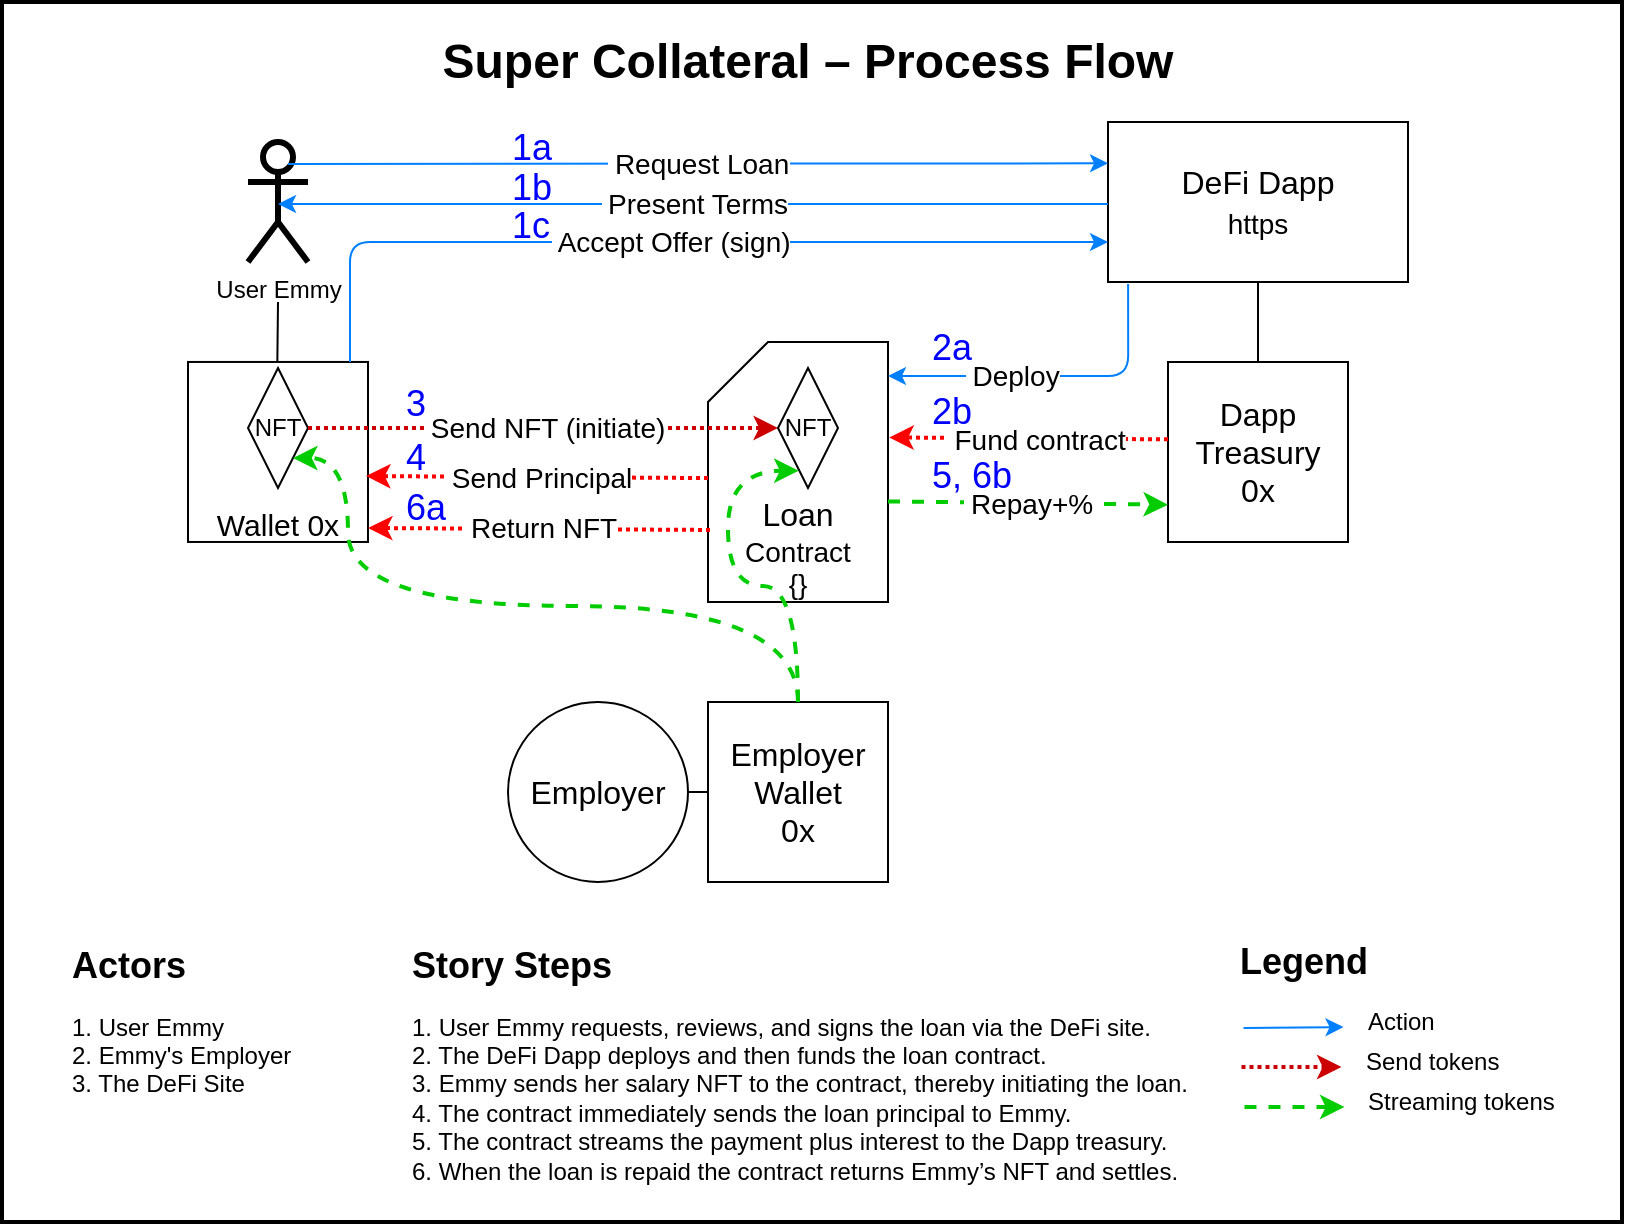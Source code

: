 <mxfile version="15.3.7" type="device"><diagram id="ve8YKfI9AwYKyib_E6ow" name="Page-1"><mxGraphModel dx="948" dy="611" grid="1" gridSize="10" guides="1" tooltips="1" connect="1" arrows="1" fold="1" page="1" pageScale="1" pageWidth="827" pageHeight="1169" math="0" shadow="0"><root><mxCell id="0"/><mxCell id="1" parent="0"/><mxCell id="_zmMKVioukvtAmdXN5hu-1" value="" style="rounded=0;whiteSpace=wrap;html=1;strokeWidth=2;fillColor=none;strokeColor=default;" parent="1" vertex="1"><mxGeometry x="17" y="170" width="810" height="610" as="geometry"/></mxCell><mxCell id="_zmMKVioukvtAmdXN5hu-16" value="&lt;div style=&quot;font-size: 18px&quot; align=&quot;left&quot;&gt;&lt;font style=&quot;font-size: 18px&quot; color=&quot;#0000FF&quot;&gt;1a&lt;/font&gt;&lt;/div&gt;" style="text;html=1;strokeColor=none;fillColor=none;align=left;verticalAlign=middle;whiteSpace=wrap;rounded=0;" parent="1" vertex="1"><mxGeometry x="270" y="233" width="20" height="20" as="geometry"/></mxCell><mxCell id="_zmMKVioukvtAmdXN5hu-19" value="&lt;font style=&quot;font-size: 16px&quot;&gt;Employer&lt;/font&gt;" style="ellipse;whiteSpace=wrap;html=1;aspect=fixed;" parent="1" vertex="1"><mxGeometry x="270" y="520" width="90" height="90" as="geometry"/></mxCell><mxCell id="93uGMBe0k2fmaU-Ir0mu-10" style="edgeStyle=orthogonalEdgeStyle;rounded=0;orthogonalLoop=1;jettySize=auto;html=1;exitX=0.5;exitY=1;exitDx=0;exitDy=0;entryX=0.5;entryY=0;entryDx=0;entryDy=0;startArrow=none;startFill=0;endArrow=none;endFill=0;" edge="1" parent="1" source="_zmMKVioukvtAmdXN5hu-30" target="euFRSEvO4vOesDpvcWjM-9"><mxGeometry relative="1" as="geometry"/></mxCell><mxCell id="_zmMKVioukvtAmdXN5hu-30" value="&lt;font style=&quot;font-size: 16px&quot;&gt;DeFi Dapp&lt;br&gt;&lt;font style=&quot;font-size: 14px&quot;&gt;https&lt;/font&gt;&lt;/font&gt;" style="rounded=0;whiteSpace=wrap;html=1;" parent="1" vertex="1"><mxGeometry x="570" y="230" width="150" height="80" as="geometry"/></mxCell><mxCell id="_zmMKVioukvtAmdXN5hu-34" value="&lt;b&gt;&lt;font style=&quot;font-size: 18px&quot;&gt;Legend&lt;/font&gt;&lt;/b&gt;" style="text;html=1;strokeColor=none;fillColor=none;align=center;verticalAlign=middle;whiteSpace=wrap;rounded=0;" parent="1" vertex="1"><mxGeometry x="647.75" y="640" width="40" height="20" as="geometry"/></mxCell><mxCell id="_zmMKVioukvtAmdXN5hu-35" value="" style="endArrow=classic;html=1;dashed=1;strokeColor=#00CC00;strokeWidth=2;" parent="1" edge="1"><mxGeometry width="50" height="50" relative="1" as="geometry"><mxPoint x="638.25" y="722.5" as="sourcePoint"/><mxPoint x="688.25" y="722.5" as="targetPoint"/></mxGeometry></mxCell><mxCell id="_zmMKVioukvtAmdXN5hu-36" value="&lt;div align=&quot;left&quot;&gt;Streaming tokens&lt;/div&gt;" style="text;html=1;strokeColor=none;fillColor=none;align=left;verticalAlign=middle;whiteSpace=wrap;rounded=0;" parent="1" vertex="1"><mxGeometry x="698.25" y="710" width="99" height="20" as="geometry"/></mxCell><mxCell id="_zmMKVioukvtAmdXN5hu-37" value="" style="endArrow=classic;html=1;strokeColor=#007FFF;" parent="1" edge="1"><mxGeometry width="50" height="50" relative="1" as="geometry"><mxPoint x="637.75" y="683" as="sourcePoint"/><mxPoint x="687.75" y="682.5" as="targetPoint"/></mxGeometry></mxCell><mxCell id="_zmMKVioukvtAmdXN5hu-38" value="&lt;div&gt;Action&lt;/div&gt;" style="text;html=1;strokeColor=none;fillColor=none;align=left;verticalAlign=middle;whiteSpace=wrap;rounded=0;" parent="1" vertex="1"><mxGeometry x="697.75" y="670" width="40" height="20" as="geometry"/></mxCell><mxCell id="_zmMKVioukvtAmdXN5hu-40" value="" style="endArrow=classic;html=1;strokeColor=#CC0000;strokeWidth=2;dashed=1;dashPattern=1 1;" parent="1" edge="1"><mxGeometry width="50" height="50" relative="1" as="geometry"><mxPoint x="636.75" y="702.5" as="sourcePoint"/><mxPoint x="686.75" y="702.5" as="targetPoint"/></mxGeometry></mxCell><mxCell id="_zmMKVioukvtAmdXN5hu-41" value="Send tokens" style="text;html=1;strokeColor=none;fillColor=none;align=left;verticalAlign=middle;whiteSpace=wrap;rounded=0;" parent="1" vertex="1"><mxGeometry x="696.75" y="690" width="70" height="20" as="geometry"/></mxCell><mxCell id="93uGMBe0k2fmaU-Ir0mu-11" style="edgeStyle=orthogonalEdgeStyle;rounded=0;orthogonalLoop=1;jettySize=auto;html=1;entryX=0.5;entryY=0;entryDx=0;entryDy=0;startArrow=none;startFill=0;endArrow=none;endFill=0;" edge="1" parent="1"><mxGeometry relative="1" as="geometry"><mxPoint x="155" y="320" as="sourcePoint"/><mxPoint x="154.67" y="349.98" as="targetPoint"/></mxGeometry></mxCell><mxCell id="euFRSEvO4vOesDpvcWjM-1" value="&lt;div&gt;User Emmy&lt;/div&gt;" style="shape=umlActor;verticalLabelPosition=bottom;verticalAlign=top;html=1;outlineConnect=0;hachureGap=4;pointerEvents=0;strokeColor=default;strokeWidth=3;" parent="1" vertex="1"><mxGeometry x="140" y="240" width="30" height="60" as="geometry"/></mxCell><mxCell id="euFRSEvO4vOesDpvcWjM-3" value="&lt;font style=&quot;font-size: 15px&quot;&gt;&lt;br&gt;&lt;br&gt;&lt;br&gt;&lt;br&gt;Wallet 0x&lt;/font&gt;&lt;font style=&quot;font-size: 15px&quot;&gt;&lt;font style=&quot;font-size: 15px&quot;&gt;&lt;br&gt;&lt;/font&gt;&lt;/font&gt;" style="rounded=0;whiteSpace=wrap;html=1;" parent="1" vertex="1"><mxGeometry x="110" y="349.98" width="90" height="90" as="geometry"/></mxCell><mxCell id="euFRSEvO4vOesDpvcWjM-5" value="NFT" style="rhombus;whiteSpace=wrap;html=1;hachureGap=4;pointerEvents=0;strokeColor=default;strokeWidth=1;" parent="1" vertex="1"><mxGeometry x="140" y="353" width="30" height="60" as="geometry"/></mxCell><mxCell id="euFRSEvO4vOesDpvcWjM-6" value="&lt;font style=&quot;font-size: 16px&quot;&gt;&lt;br&gt;&lt;br&gt;&lt;br&gt;&lt;br&gt;Loan&lt;br&gt;&lt;/font&gt;&lt;div style=&quot;font-size: 14px&quot;&gt;&lt;font style=&quot;font-size: 14px&quot;&gt;Contract&lt;br&gt;{}&lt;/font&gt;&lt;br&gt;&lt;/div&gt;" style="shape=card;whiteSpace=wrap;html=1;hachureGap=4;pointerEvents=0;strokeColor=default;strokeWidth=1;" parent="1" vertex="1"><mxGeometry x="370" y="340" width="90" height="130" as="geometry"/></mxCell><mxCell id="euFRSEvO4vOesDpvcWjM-7" value="&lt;h1 align=&quot;center&quot;&gt;Super Collateral – Process Flow&lt;br&gt;&lt;/h1&gt;&lt;p align=&quot;center&quot;&gt;&lt;br&gt;&lt;br&gt;&lt;/p&gt;" style="text;html=1;strokeColor=none;fillColor=none;spacing=5;spacingTop=-20;whiteSpace=wrap;overflow=hidden;rounded=0;hachureGap=4;pointerEvents=0;align=center;" parent="1" vertex="1"><mxGeometry x="20" y="180" width="800" height="40" as="geometry"/></mxCell><mxCell id="euFRSEvO4vOesDpvcWjM-8" value="&amp;nbsp;&lt;font style=&quot;font-size: 14px&quot;&gt;Present Terms&lt;br&gt;&lt;/font&gt;" style="endArrow=none;html=1;strokeColor=#007FFF;exitX=0.5;exitY=0.5;exitDx=0;exitDy=0;exitPerimeter=0;startArrow=classic;startFill=1;endFill=0;" parent="1" edge="1"><mxGeometry width="50" height="50" relative="1" as="geometry"><mxPoint x="155" y="271" as="sourcePoint"/><mxPoint x="570" y="271" as="targetPoint"/></mxGeometry></mxCell><mxCell id="euFRSEvO4vOesDpvcWjM-9" value="&lt;font style=&quot;font-size: 16px&quot;&gt;&lt;font style=&quot;font-size: 16px&quot;&gt;Dapp Treasury&lt;/font&gt;&lt;br&gt;0x&lt;/font&gt;&lt;font style=&quot;font-size: 16px&quot;&gt;&lt;font style=&quot;font-size: 16px&quot;&gt;&lt;br&gt;&lt;/font&gt;&lt;/font&gt;" style="rounded=0;whiteSpace=wrap;html=1;" parent="1" vertex="1"><mxGeometry x="600" y="350" width="90" height="90" as="geometry"/></mxCell><mxCell id="euFRSEvO4vOesDpvcWjM-10" value="&amp;nbsp;&lt;font style=&quot;font-size: 14px&quot;&gt;Deploy &lt;br&gt;&lt;/font&gt;" style="endArrow=classic;html=1;strokeColor=#007FFF;exitX=0.067;exitY=1.013;exitDx=0;exitDy=0;exitPerimeter=0;edgeStyle=orthogonalEdgeStyle;" parent="1" source="_zmMKVioukvtAmdXN5hu-30" target="euFRSEvO4vOesDpvcWjM-6" edge="1"><mxGeometry x="0.255" width="50" height="50" relative="1" as="geometry"><mxPoint x="170" y="520" as="sourcePoint"/><mxPoint x="473" y="357" as="targetPoint"/><Array as="points"><mxPoint x="580" y="357"/></Array><mxPoint as="offset"/></mxGeometry></mxCell><mxCell id="euFRSEvO4vOesDpvcWjM-11" value="" style="endArrow=classic;html=1;strokeColor=#FF0000;exitX=0;exitY=0.5;exitDx=0;exitDy=0;entryX=1.007;entryY=0.367;entryDx=0;entryDy=0;entryPerimeter=0;strokeWidth=2;dashed=1;dashPattern=1 1;" parent="1" target="euFRSEvO4vOesDpvcWjM-6" edge="1"><mxGeometry width="50" height="50" relative="1" as="geometry"><mxPoint x="600" y="388.68" as="sourcePoint"/><mxPoint x="470" y="388.68" as="targetPoint"/></mxGeometry></mxCell><mxCell id="euFRSEvO4vOesDpvcWjM-12" value="&amp;nbsp;&lt;font style=&quot;font-size: 14px&quot;&gt;Fund contract &lt;br&gt;&lt;/font&gt;" style="edgeLabel;html=1;align=center;verticalAlign=middle;resizable=0;points=[];" parent="euFRSEvO4vOesDpvcWjM-11" vertex="1" connectable="0"><mxGeometry x="-0.046" y="1" relative="1" as="geometry"><mxPoint as="offset"/></mxGeometry></mxCell><mxCell id="euFRSEvO4vOesDpvcWjM-13" value="&amp;nbsp;&lt;font style=&quot;font-size: 14px&quot;&gt;Send NFT (initiate) &lt;br&gt;&lt;/font&gt;" style="endArrow=classic;html=1;strokeColor=#CC0000;strokeWidth=2;dashed=1;dashPattern=1 1;exitX=1;exitY=0.5;exitDx=0;exitDy=0;entryX=0;entryY=0.5;entryDx=0;entryDy=0;" parent="1" source="euFRSEvO4vOesDpvcWjM-5" target="euFRSEvO4vOesDpvcWjM-14" edge="1"><mxGeometry width="50" height="50" relative="1" as="geometry"><mxPoint x="257.5" y="382.5" as="sourcePoint"/><mxPoint x="340" y="384" as="targetPoint"/></mxGeometry></mxCell><mxCell id="euFRSEvO4vOesDpvcWjM-14" value="NFT" style="rhombus;whiteSpace=wrap;html=1;hachureGap=4;pointerEvents=0;strokeColor=default;strokeWidth=1;" parent="1" vertex="1"><mxGeometry x="405" y="353" width="30" height="60" as="geometry"/></mxCell><mxCell id="euFRSEvO4vOesDpvcWjM-20" value="&amp;nbsp;&lt;font style=&quot;font-size: 14px&quot;&gt;Send Principal &lt;br&gt;&lt;/font&gt;" style="endArrow=classic;html=1;strokeColor=#FF0000;exitX=0.01;exitY=0.364;exitDx=0;exitDy=0;exitPerimeter=0;entryX=1;entryY=0.357;entryDx=0;entryDy=0;entryPerimeter=0;dashed=1;dashPattern=1 1;strokeWidth=2;" parent="1" edge="1"><mxGeometry width="50" height="50" relative="1" as="geometry"><mxPoint x="370" y="408.02" as="sourcePoint"/><mxPoint x="199" y="407.04" as="targetPoint"/></mxGeometry></mxCell><mxCell id="euFRSEvO4vOesDpvcWjM-21" value="" style="endArrow=classic;html=1;dashed=1;strokeColor=#00CC00;strokeWidth=2;exitX=0.5;exitY=0;exitDx=0;exitDy=0;entryX=1;entryY=1;entryDx=0;entryDy=0;edgeStyle=orthogonalEdgeStyle;curved=1;" parent="1" source="93uGMBe0k2fmaU-Ir0mu-1" target="euFRSEvO4vOesDpvcWjM-5" edge="1"><mxGeometry width="50" height="50" relative="1" as="geometry"><mxPoint x="609" y="539.5" as="sourcePoint"/><mxPoint x="659" y="539.5" as="targetPoint"/><Array as="points"><mxPoint x="415" y="472"/><mxPoint x="190" y="472"/><mxPoint x="190" y="398"/></Array></mxGeometry></mxCell><mxCell id="euFRSEvO4vOesDpvcWjM-24" value="&amp;nbsp;&lt;font style=&quot;font-size: 14px&quot;&gt;Repay+%&lt;/font&gt;" style="endArrow=classic;html=1;dashed=1;strokeColor=#00CC00;strokeWidth=2;exitX=1;exitY=0.613;exitDx=0;exitDy=0;exitPerimeter=0;entryX=0;entryY=0.788;entryDx=0;entryDy=0;entryPerimeter=0;" parent="1" edge="1" source="euFRSEvO4vOesDpvcWjM-6"><mxGeometry width="50" height="50" relative="1" as="geometry"><mxPoint x="470.7" y="420.06" as="sourcePoint"/><mxPoint x="600" y="421.32" as="targetPoint"/></mxGeometry></mxCell><mxCell id="euFRSEvO4vOesDpvcWjM-25" value="&lt;font style=&quot;font-size: 18px&quot; color=&quot;#0000FF&quot;&gt;2a&lt;/font&gt;" style="text;html=1;strokeColor=none;fillColor=none;align=left;verticalAlign=middle;whiteSpace=wrap;rounded=0;" parent="1" vertex="1"><mxGeometry x="480" y="333" width="30" height="20" as="geometry"/></mxCell><mxCell id="euFRSEvO4vOesDpvcWjM-26" value="&lt;font style=&quot;font-size: 18px&quot; color=&quot;#0000FF&quot;&gt;2b&lt;/font&gt;" style="text;html=1;strokeColor=none;fillColor=none;align=left;verticalAlign=middle;whiteSpace=wrap;rounded=0;" parent="1" vertex="1"><mxGeometry x="480" y="364.98" width="30" height="20" as="geometry"/></mxCell><mxCell id="euFRSEvO4vOesDpvcWjM-27" value="&lt;font style=&quot;font-size: 18px&quot; color=&quot;#0000FF&quot;&gt;3&lt;/font&gt;" style="text;html=1;strokeColor=none;fillColor=none;align=left;verticalAlign=middle;whiteSpace=wrap;rounded=0;" parent="1" vertex="1"><mxGeometry x="216.75" y="355.98" width="20" height="30" as="geometry"/></mxCell><mxCell id="euFRSEvO4vOesDpvcWjM-28" value="&lt;font style=&quot;font-size: 18px&quot; color=&quot;#0000FF&quot;&gt;4&lt;/font&gt;" style="text;html=1;strokeColor=none;fillColor=none;align=left;verticalAlign=middle;whiteSpace=wrap;rounded=0;" parent="1" vertex="1"><mxGeometry x="216.75" y="387.52" width="20" height="20" as="geometry"/></mxCell><mxCell id="euFRSEvO4vOesDpvcWjM-29" value="&lt;font style=&quot;font-size: 18px&quot; color=&quot;#0000FF&quot;&gt;5, 6b&lt;/font&gt;" style="text;html=1;strokeColor=none;fillColor=none;align=left;verticalAlign=middle;whiteSpace=wrap;rounded=0;" parent="1" vertex="1"><mxGeometry x="480" y="397.04" width="60" height="20" as="geometry"/></mxCell><mxCell id="euFRSEvO4vOesDpvcWjM-30" value="&lt;h1 style=&quot;font-size: 18px&quot;&gt;Story Steps&lt;br&gt;&lt;/h1&gt;&lt;p&gt;1. User Emmy requests, reviews, and signs the loan via the DeFi site.&lt;br&gt;2. The DeFi Dapp deploys and then funds the loan contract. &lt;br&gt;3. Emmy sends her salary NFT to the contract, thereby initiating the loan.&lt;br&gt;4. The contract immediately sends the loan principal to Emmy. &lt;br&gt;5. The contract streams the payment plus interest to the Dapp treasury.&lt;br&gt;6. When the loan is repaid the contract returns Emmy’s  NFT and settles.&lt;br&gt;&lt;/p&gt;" style="text;html=1;strokeColor=none;fillColor=none;spacing=5;spacingTop=-20;whiteSpace=wrap;overflow=hidden;rounded=0;hachureGap=4;pointerEvents=0;" parent="1" vertex="1"><mxGeometry x="216.75" y="640" width="401" height="130" as="geometry"/></mxCell><mxCell id="euFRSEvO4vOesDpvcWjM-31" value="&lt;h1 style=&quot;font-size: 18px&quot;&gt;Actors&lt;br&gt;&lt;/h1&gt;&lt;p&gt;1. User Emmy&lt;br&gt;2. Emmy's Employer&lt;br&gt;3. The DeFi Site&lt;br&gt;&lt;br&gt;&lt;/p&gt;" style="text;html=1;strokeColor=none;fillColor=none;spacing=5;spacingTop=-20;whiteSpace=wrap;overflow=hidden;rounded=0;hachureGap=4;pointerEvents=0;" parent="1" vertex="1"><mxGeometry x="46.75" y="640" width="170" height="120" as="geometry"/></mxCell><mxCell id="93uGMBe0k2fmaU-Ir0mu-12" style="edgeStyle=orthogonalEdgeStyle;rounded=0;orthogonalLoop=1;jettySize=auto;html=1;exitX=0;exitY=0.5;exitDx=0;exitDy=0;entryX=1;entryY=0.5;entryDx=0;entryDy=0;startArrow=none;startFill=0;endArrow=none;endFill=0;" edge="1" parent="1" source="93uGMBe0k2fmaU-Ir0mu-1" target="_zmMKVioukvtAmdXN5hu-19"><mxGeometry relative="1" as="geometry"/></mxCell><mxCell id="93uGMBe0k2fmaU-Ir0mu-1" value="&lt;font style=&quot;font-size: 16px&quot;&gt;&lt;font style=&quot;font-size: 16px&quot;&gt;Employer Wallet&lt;/font&gt;&lt;br&gt;0x&lt;/font&gt;&lt;font style=&quot;font-size: 16px&quot;&gt;&lt;font style=&quot;font-size: 16px&quot;&gt;&lt;br&gt;&lt;/font&gt;&lt;/font&gt;" style="rounded=0;whiteSpace=wrap;html=1;" vertex="1" parent="1"><mxGeometry x="370" y="520" width="90" height="90" as="geometry"/></mxCell><mxCell id="93uGMBe0k2fmaU-Ir0mu-5" value="&amp;nbsp;&lt;font style=&quot;font-size: 14px&quot;&gt;Accept Offer (sign)&lt;br&gt;&lt;/font&gt;" style="endArrow=classic;html=1;strokeColor=#007FFF;edgeStyle=orthogonalEdgeStyle;entryX=0;entryY=0.75;entryDx=0;entryDy=0;" edge="1" parent="1" target="_zmMKVioukvtAmdXN5hu-30"><mxGeometry width="50" height="50" relative="1" as="geometry"><mxPoint x="191" y="350" as="sourcePoint"/><mxPoint x="570" y="295" as="targetPoint"/><Array as="points"><mxPoint x="191" y="290"/></Array></mxGeometry></mxCell><mxCell id="93uGMBe0k2fmaU-Ir0mu-6" value="&amp;nbsp;&lt;font style=&quot;font-size: 14px&quot;&gt;Request Loan &lt;br&gt;&lt;/font&gt;" style="endArrow=classic;html=1;strokeColor=#007FFF;" edge="1" parent="1"><mxGeometry width="50" height="50" relative="1" as="geometry"><mxPoint x="160" y="251" as="sourcePoint"/><mxPoint x="570" y="250.67" as="targetPoint"/></mxGeometry></mxCell><mxCell id="93uGMBe0k2fmaU-Ir0mu-7" value="&amp;nbsp;&lt;font style=&quot;font-size: 14px&quot;&gt;Return NFT&lt;br&gt;&lt;/font&gt;" style="endArrow=classic;html=1;strokeColor=#FF0000;exitX=0.01;exitY=0.364;exitDx=0;exitDy=0;exitPerimeter=0;entryX=1;entryY=0.357;entryDx=0;entryDy=0;entryPerimeter=0;dashed=1;dashPattern=1 1;strokeWidth=2;" edge="1" parent="1"><mxGeometry width="50" height="50" relative="1" as="geometry"><mxPoint x="371" y="433.98" as="sourcePoint"/><mxPoint x="200" y="433" as="targetPoint"/></mxGeometry></mxCell><mxCell id="93uGMBe0k2fmaU-Ir0mu-9" value="&lt;font style=&quot;font-size: 18px&quot; color=&quot;#0000FF&quot;&gt;6a&lt;/font&gt;" style="text;html=1;strokeColor=none;fillColor=none;align=left;verticalAlign=middle;whiteSpace=wrap;rounded=0;" vertex="1" parent="1"><mxGeometry x="216.75" y="413" width="33.25" height="20" as="geometry"/></mxCell><mxCell id="93uGMBe0k2fmaU-Ir0mu-13" value="&lt;font style=&quot;font-size: 18px&quot; color=&quot;#0000FF&quot;&gt;1b&lt;/font&gt;" style="text;html=1;strokeColor=none;fillColor=none;align=left;verticalAlign=middle;whiteSpace=wrap;rounded=0;" vertex="1" parent="1"><mxGeometry x="270" y="253" width="30" height="20" as="geometry"/></mxCell><mxCell id="93uGMBe0k2fmaU-Ir0mu-15" value="&lt;font style=&quot;font-size: 18px&quot; color=&quot;#0000FF&quot;&gt;1c&lt;/font&gt;" style="text;html=1;strokeColor=none;fillColor=none;align=left;verticalAlign=middle;whiteSpace=wrap;rounded=0;" vertex="1" parent="1"><mxGeometry x="270" y="272" width="30" height="20" as="geometry"/></mxCell><mxCell id="93uGMBe0k2fmaU-Ir0mu-20" value="" style="endArrow=classic;html=1;dashed=1;strokeColor=#00CC00;strokeWidth=2;edgeStyle=orthogonalEdgeStyle;curved=1;entryX=0.344;entryY=0.856;entryDx=0;entryDy=0;entryPerimeter=0;" edge="1" parent="1" target="euFRSEvO4vOesDpvcWjM-14"><mxGeometry width="50" height="50" relative="1" as="geometry"><mxPoint x="415" y="520" as="sourcePoint"/><mxPoint x="422.51" y="405.98" as="targetPoint"/><Array as="points"><mxPoint x="415" y="462"/><mxPoint x="380" y="462"/><mxPoint x="380" y="404"/></Array></mxGeometry></mxCell></root></mxGraphModel></diagram></mxfile>